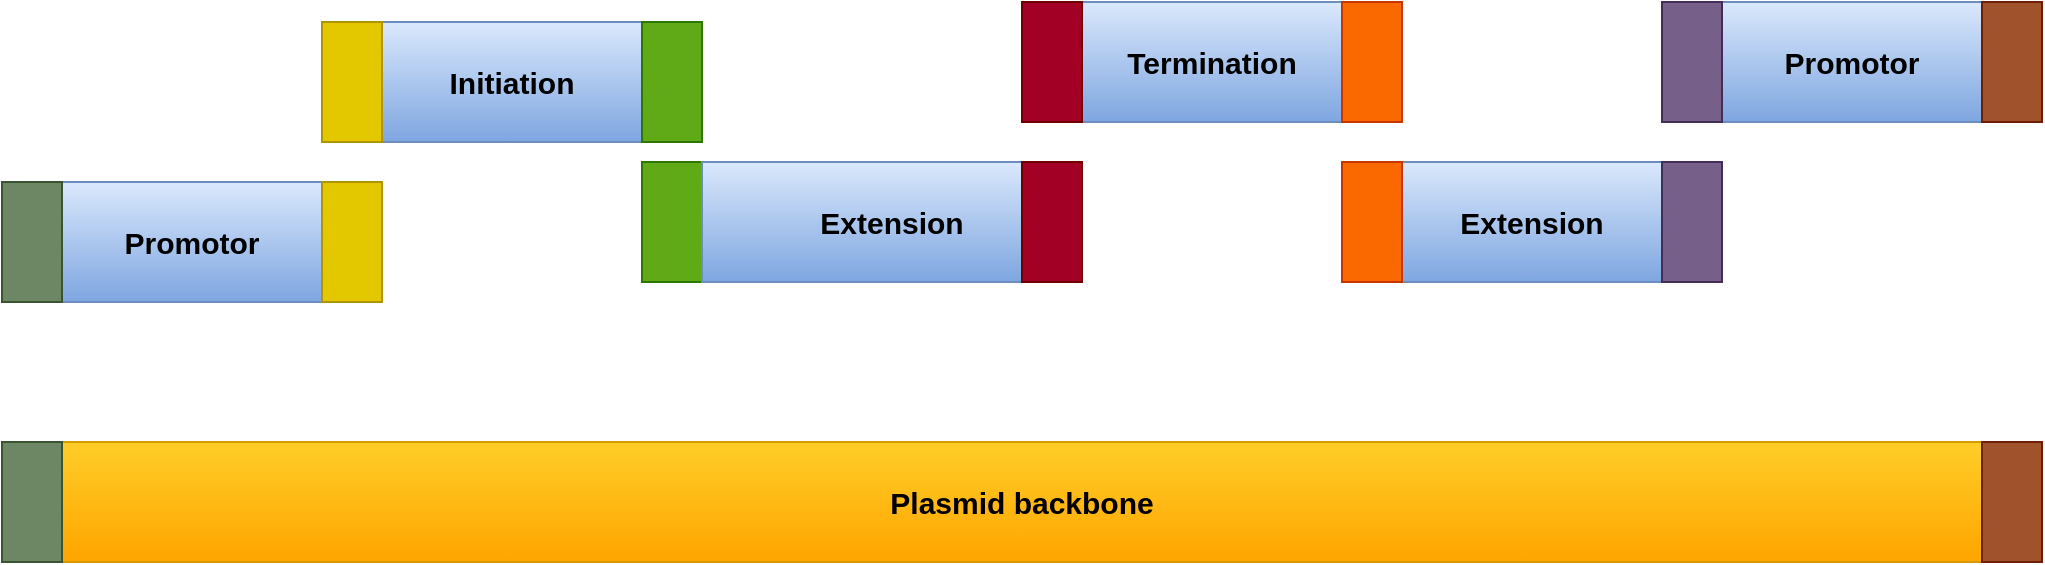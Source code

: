 <mxfile>
    <diagram id="DQZUTxEIwey0AbTAcF9M" name="Page-1">
        <mxGraphModel dx="994" dy="505" grid="1" gridSize="10" guides="1" tooltips="1" connect="1" arrows="1" fold="1" page="1" pageScale="1" pageWidth="850" pageHeight="1100" math="0" shadow="0">
            <root>
                <mxCell id="0"/>
                <mxCell id="1" parent="0"/>
                <mxCell id="3" value="Initiation" style="rounded=0;whiteSpace=wrap;html=1;fillColor=#dae8fc;strokeColor=#6c8ebf;gradientColor=#7ea6e0;fontColor=#000000;fontStyle=1;fontSize=15;" vertex="1" parent="1">
                    <mxGeometry x="180" y="210" width="190" height="60" as="geometry"/>
                </mxCell>
                <mxCell id="4" value="" style="rounded=0;whiteSpace=wrap;html=1;fillColor=#60a917;strokeColor=#2D7600;fontColor=#000000;fontStyle=1;fontSize=15;" vertex="1" parent="1">
                    <mxGeometry x="340" y="210" width="30" height="60" as="geometry"/>
                </mxCell>
                <mxCell id="5" value="" style="rounded=0;whiteSpace=wrap;html=1;fillColor=#60a917;strokeColor=#2D7600;fontColor=#000000;fontStyle=1;fontSize=15;" vertex="1" parent="1">
                    <mxGeometry x="340" y="280" width="30" height="60" as="geometry"/>
                </mxCell>
                <mxCell id="6" value="Extension" style="rounded=0;whiteSpace=wrap;html=1;fillColor=#dae8fc;strokeColor=#6c8ebf;gradientColor=#7ea6e0;fontColor=#000000;fontStyle=1;fontSize=15;" vertex="1" parent="1">
                    <mxGeometry x="370" y="280" width="190" height="60" as="geometry"/>
                </mxCell>
                <mxCell id="7" value="" style="rounded=0;whiteSpace=wrap;html=1;fillColor=#a20025;strokeColor=#6F0000;fontColor=#000000;fontStyle=1;fontSize=15;" vertex="1" parent="1">
                    <mxGeometry x="530" y="280" width="30" height="60" as="geometry"/>
                </mxCell>
                <mxCell id="8" value="Termination" style="rounded=0;whiteSpace=wrap;html=1;fillColor=#dae8fc;strokeColor=#6c8ebf;gradientColor=#7ea6e0;fontColor=#000000;fontStyle=1;fontSize=15;" vertex="1" parent="1">
                    <mxGeometry x="530" y="200" width="190" height="60" as="geometry"/>
                </mxCell>
                <mxCell id="9" value="" style="rounded=0;whiteSpace=wrap;html=1;fillColor=#a20025;strokeColor=#6F0000;fontColor=#000000;fontStyle=1;fontSize=15;" vertex="1" parent="1">
                    <mxGeometry x="530" y="200" width="30" height="60" as="geometry"/>
                </mxCell>
                <mxCell id="10" value="" style="rounded=0;whiteSpace=wrap;html=1;fillColor=#fa6800;strokeColor=#C73500;fontColor=#000000;fontStyle=1;fontSize=15;" vertex="1" parent="1">
                    <mxGeometry x="690" y="200" width="30" height="60" as="geometry"/>
                </mxCell>
                <mxCell id="12" value="Extension" style="rounded=0;whiteSpace=wrap;html=1;fillColor=#dae8fc;strokeColor=#6c8ebf;gradientColor=#7ea6e0;fontColor=#000000;fontStyle=1;fontSize=15;" vertex="1" parent="1">
                    <mxGeometry x="690" y="280" width="190" height="60" as="geometry"/>
                </mxCell>
                <mxCell id="13" value="" style="rounded=0;whiteSpace=wrap;html=1;fillColor=#fa6800;strokeColor=#C73500;fontColor=#000000;fontStyle=1;fontSize=15;" vertex="1" parent="1">
                    <mxGeometry x="690" y="280" width="30" height="60" as="geometry"/>
                </mxCell>
                <mxCell id="14" value="Promotor" style="rounded=0;whiteSpace=wrap;html=1;fillColor=#dae8fc;strokeColor=#6c8ebf;gradientColor=#7ea6e0;fontColor=#000000;fontStyle=1;fontSize=15;" vertex="1" parent="1">
                    <mxGeometry x="850" y="200" width="190" height="60" as="geometry"/>
                </mxCell>
                <mxCell id="15" value="" style="rounded=0;whiteSpace=wrap;html=1;fillColor=#76608a;strokeColor=#432D57;fontColor=#000000;fontStyle=1;fontSize=15;" vertex="1" parent="1">
                    <mxGeometry x="850" y="280" width="30" height="60" as="geometry"/>
                </mxCell>
                <mxCell id="16" value="" style="rounded=0;whiteSpace=wrap;html=1;fillColor=#76608a;strokeColor=#432D57;fontColor=#000000;fontStyle=1;fontSize=15;" vertex="1" parent="1">
                    <mxGeometry x="850" y="200" width="30" height="60" as="geometry"/>
                </mxCell>
                <mxCell id="17" value="Promotor" style="rounded=0;whiteSpace=wrap;html=1;fillColor=#dae8fc;strokeColor=#6c8ebf;gradientColor=#7ea6e0;fontColor=#000000;fontStyle=1;fontSize=15;" vertex="1" parent="1">
                    <mxGeometry x="20" y="290" width="190" height="60" as="geometry"/>
                </mxCell>
                <mxCell id="18" value="" style="rounded=0;whiteSpace=wrap;html=1;fillColor=#e3c800;strokeColor=#B09500;fontColor=#000000;fontStyle=1;fontSize=15;" vertex="1" parent="1">
                    <mxGeometry x="180" y="210" width="30" height="60" as="geometry"/>
                </mxCell>
                <mxCell id="19" value="" style="rounded=0;whiteSpace=wrap;html=1;fillColor=#e3c800;strokeColor=#B09500;fontColor=#000000;fontStyle=1;fontSize=15;" vertex="1" parent="1">
                    <mxGeometry x="180" y="290" width="30" height="60" as="geometry"/>
                </mxCell>
                <mxCell id="21" value="&lt;font style=&quot;font-size: 15px;&quot;&gt;&lt;span style=&quot;font-size: 15px;&quot;&gt;Plasmid backbone&lt;/span&gt;&lt;/font&gt;" style="rounded=0;whiteSpace=wrap;html=1;fillColor=#ffcd28;strokeColor=#d79b00;gradientColor=#ffa500;fontColor=#000000;fontStyle=1;fontSize=15;" vertex="1" parent="1">
                    <mxGeometry x="20" y="420" width="1020" height="60" as="geometry"/>
                </mxCell>
                <mxCell id="22" value="" style="rounded=0;whiteSpace=wrap;html=1;fillColor=#6d8764;strokeColor=#3A5431;fontColor=#000000;fontStyle=1;fontSize=15;" vertex="1" parent="1">
                    <mxGeometry x="20" y="420" width="30" height="60" as="geometry"/>
                </mxCell>
                <mxCell id="23" value="" style="rounded=0;whiteSpace=wrap;html=1;fillColor=#6d8764;strokeColor=#3A5431;fontColor=#000000;fontStyle=1;fontSize=15;" vertex="1" parent="1">
                    <mxGeometry x="20" y="290" width="30" height="60" as="geometry"/>
                </mxCell>
                <mxCell id="24" value="" style="rounded=0;whiteSpace=wrap;html=1;fillColor=#a0522d;strokeColor=#6D1F00;fontColor=#000000;fontStyle=1;fontSize=15;" vertex="1" parent="1">
                    <mxGeometry x="1010" y="200" width="30" height="60" as="geometry"/>
                </mxCell>
                <mxCell id="25" value="" style="rounded=0;whiteSpace=wrap;html=1;fillColor=#a0522d;strokeColor=#6D1F00;fontColor=#000000;fontStyle=1;fontSize=15;" vertex="1" parent="1">
                    <mxGeometry x="1010" y="420" width="30" height="60" as="geometry"/>
                </mxCell>
            </root>
        </mxGraphModel>
    </diagram>
</mxfile>